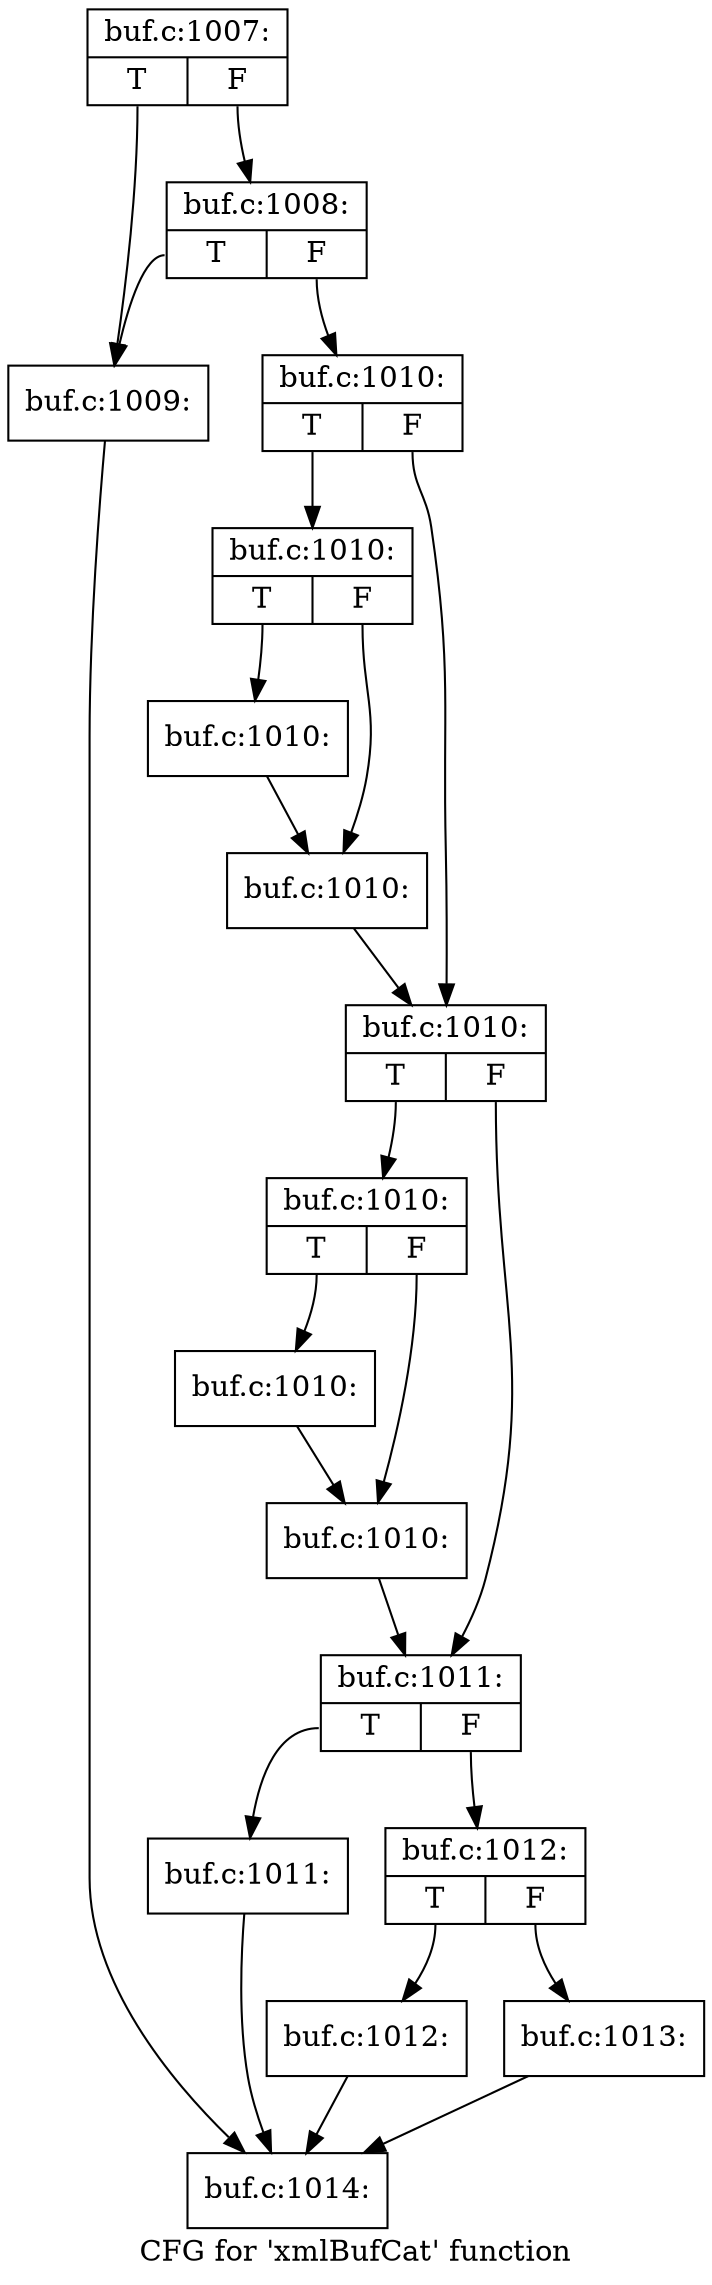 digraph "CFG for 'xmlBufCat' function" {
	label="CFG for 'xmlBufCat' function";

	Node0x5620d20 [shape=record,label="{buf.c:1007:|{<s0>T|<s1>F}}"];
	Node0x5620d20:s0 -> Node0x5620ac0;
	Node0x5620d20:s1 -> Node0x5620b60;
	Node0x5620b60 [shape=record,label="{buf.c:1008:|{<s0>T|<s1>F}}"];
	Node0x5620b60:s0 -> Node0x5620ac0;
	Node0x5620b60:s1 -> Node0x5620b10;
	Node0x5620ac0 [shape=record,label="{buf.c:1009:}"];
	Node0x5620ac0 -> Node0x56119f0;
	Node0x5620b10 [shape=record,label="{buf.c:1010:|{<s0>T|<s1>F}}"];
	Node0x5620b10:s0 -> Node0x5621ed0;
	Node0x5620b10:s1 -> Node0x5621f20;
	Node0x5621ed0 [shape=record,label="{buf.c:1010:|{<s0>T|<s1>F}}"];
	Node0x5621ed0:s0 -> Node0x56224a0;
	Node0x5621ed0:s1 -> Node0x56224f0;
	Node0x56224a0 [shape=record,label="{buf.c:1010:}"];
	Node0x56224a0 -> Node0x56224f0;
	Node0x56224f0 [shape=record,label="{buf.c:1010:}"];
	Node0x56224f0 -> Node0x5621f20;
	Node0x5621f20 [shape=record,label="{buf.c:1010:|{<s0>T|<s1>F}}"];
	Node0x5621f20:s0 -> Node0x5622b90;
	Node0x5621f20:s1 -> Node0x5622be0;
	Node0x5622b90 [shape=record,label="{buf.c:1010:|{<s0>T|<s1>F}}"];
	Node0x5622b90:s0 -> Node0x5623160;
	Node0x5622b90:s1 -> Node0x56231b0;
	Node0x5623160 [shape=record,label="{buf.c:1010:}"];
	Node0x5623160 -> Node0x56231b0;
	Node0x56231b0 [shape=record,label="{buf.c:1010:}"];
	Node0x56231b0 -> Node0x5622be0;
	Node0x5622be0 [shape=record,label="{buf.c:1011:|{<s0>T|<s1>F}}"];
	Node0x5622be0:s0 -> Node0x56238b0;
	Node0x5622be0:s1 -> Node0x5623900;
	Node0x56238b0 [shape=record,label="{buf.c:1011:}"];
	Node0x56238b0 -> Node0x56119f0;
	Node0x5623900 [shape=record,label="{buf.c:1012:|{<s0>T|<s1>F}}"];
	Node0x5623900:s0 -> Node0x5623ec0;
	Node0x5623900:s1 -> Node0x5623f10;
	Node0x5623ec0 [shape=record,label="{buf.c:1012:}"];
	Node0x5623ec0 -> Node0x56119f0;
	Node0x5623f10 [shape=record,label="{buf.c:1013:}"];
	Node0x5623f10 -> Node0x56119f0;
	Node0x56119f0 [shape=record,label="{buf.c:1014:}"];
}
